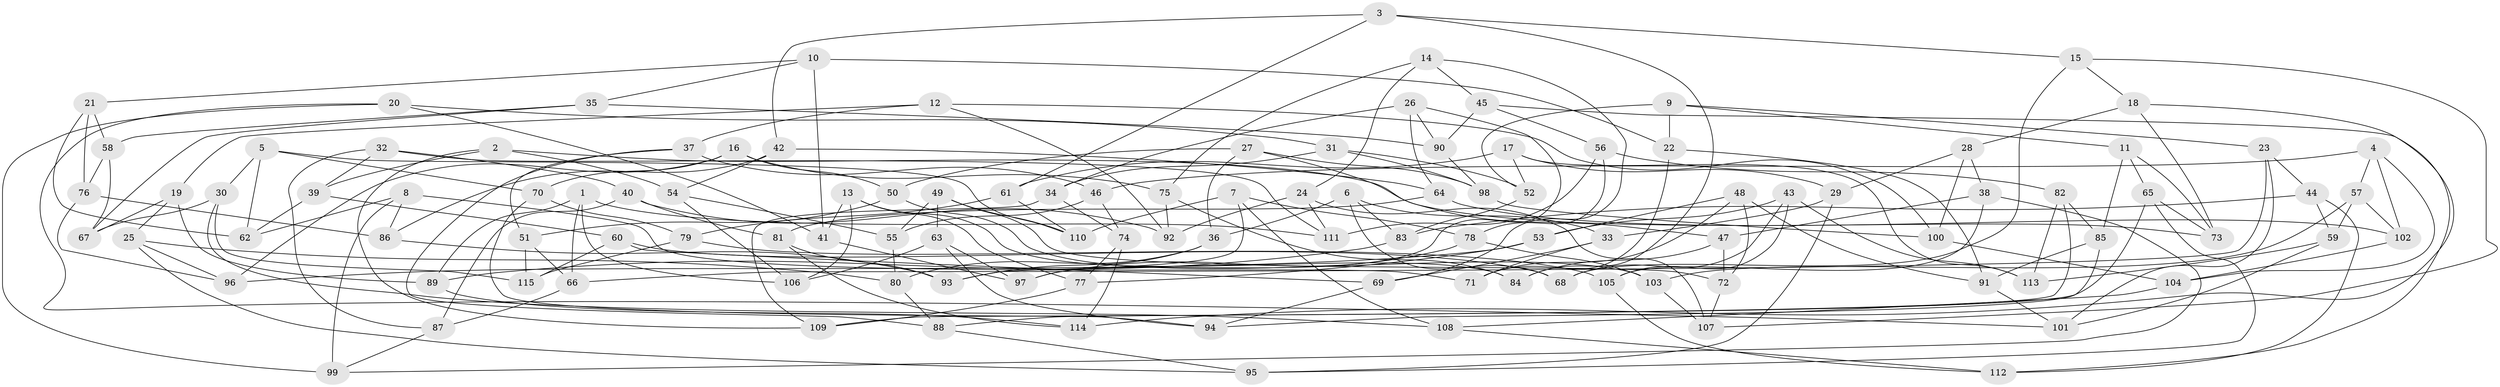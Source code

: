 // Generated by graph-tools (version 1.1) at 2025/03/03/09/25 03:03:06]
// undirected, 115 vertices, 230 edges
graph export_dot {
graph [start="1"]
  node [color=gray90,style=filled];
  1;
  2;
  3;
  4;
  5;
  6;
  7;
  8;
  9;
  10;
  11;
  12;
  13;
  14;
  15;
  16;
  17;
  18;
  19;
  20;
  21;
  22;
  23;
  24;
  25;
  26;
  27;
  28;
  29;
  30;
  31;
  32;
  33;
  34;
  35;
  36;
  37;
  38;
  39;
  40;
  41;
  42;
  43;
  44;
  45;
  46;
  47;
  48;
  49;
  50;
  51;
  52;
  53;
  54;
  55;
  56;
  57;
  58;
  59;
  60;
  61;
  62;
  63;
  64;
  65;
  66;
  67;
  68;
  69;
  70;
  71;
  72;
  73;
  74;
  75;
  76;
  77;
  78;
  79;
  80;
  81;
  82;
  83;
  84;
  85;
  86;
  87;
  88;
  89;
  90;
  91;
  92;
  93;
  94;
  95;
  96;
  97;
  98;
  99;
  100;
  101;
  102;
  103;
  104;
  105;
  106;
  107;
  108;
  109;
  110;
  111;
  112;
  113;
  114;
  115;
  1 -- 66;
  1 -- 89;
  1 -- 106;
  1 -- 111;
  2 -- 39;
  2 -- 73;
  2 -- 54;
  2 -- 109;
  3 -- 42;
  3 -- 61;
  3 -- 84;
  3 -- 15;
  4 -- 46;
  4 -- 57;
  4 -- 104;
  4 -- 102;
  5 -- 70;
  5 -- 110;
  5 -- 30;
  5 -- 62;
  6 -- 83;
  6 -- 33;
  6 -- 68;
  6 -- 36;
  7 -- 108;
  7 -- 78;
  7 -- 93;
  7 -- 110;
  8 -- 99;
  8 -- 62;
  8 -- 86;
  8 -- 71;
  9 -- 23;
  9 -- 11;
  9 -- 22;
  9 -- 52;
  10 -- 35;
  10 -- 21;
  10 -- 41;
  10 -- 22;
  11 -- 85;
  11 -- 65;
  11 -- 73;
  12 -- 100;
  12 -- 19;
  12 -- 37;
  12 -- 92;
  13 -- 106;
  13 -- 77;
  13 -- 41;
  13 -- 84;
  14 -- 69;
  14 -- 45;
  14 -- 75;
  14 -- 24;
  15 -- 68;
  15 -- 18;
  15 -- 107;
  16 -- 70;
  16 -- 96;
  16 -- 50;
  16 -- 75;
  17 -- 29;
  17 -- 52;
  17 -- 61;
  17 -- 113;
  18 -- 28;
  18 -- 73;
  18 -- 114;
  19 -- 67;
  19 -- 89;
  19 -- 25;
  20 -- 99;
  20 -- 31;
  20 -- 41;
  20 -- 101;
  21 -- 62;
  21 -- 76;
  21 -- 58;
  22 -- 71;
  22 -- 91;
  23 -- 101;
  23 -- 66;
  23 -- 44;
  24 -- 92;
  24 -- 107;
  24 -- 111;
  25 -- 80;
  25 -- 95;
  25 -- 96;
  26 -- 34;
  26 -- 90;
  26 -- 64;
  26 -- 97;
  27 -- 50;
  27 -- 47;
  27 -- 36;
  27 -- 98;
  28 -- 100;
  28 -- 29;
  28 -- 38;
  29 -- 33;
  29 -- 95;
  30 -- 115;
  30 -- 108;
  30 -- 67;
  31 -- 52;
  31 -- 34;
  31 -- 98;
  32 -- 111;
  32 -- 39;
  32 -- 87;
  32 -- 40;
  33 -- 71;
  33 -- 69;
  34 -- 74;
  34 -- 109;
  35 -- 67;
  35 -- 58;
  35 -- 90;
  36 -- 80;
  36 -- 93;
  37 -- 51;
  37 -- 88;
  37 -- 46;
  38 -- 105;
  38 -- 99;
  38 -- 47;
  39 -- 62;
  39 -- 60;
  40 -- 87;
  40 -- 81;
  40 -- 92;
  41 -- 97;
  42 -- 64;
  42 -- 86;
  42 -- 54;
  43 -- 113;
  43 -- 68;
  43 -- 105;
  43 -- 53;
  44 -- 83;
  44 -- 59;
  44 -- 112;
  45 -- 56;
  45 -- 112;
  45 -- 90;
  46 -- 55;
  46 -- 74;
  47 -- 84;
  47 -- 72;
  48 -- 91;
  48 -- 72;
  48 -- 53;
  48 -- 71;
  49 -- 72;
  49 -- 63;
  49 -- 110;
  49 -- 55;
  50 -- 51;
  50 -- 103;
  51 -- 66;
  51 -- 115;
  52 -- 83;
  53 -- 77;
  53 -- 96;
  54 -- 55;
  54 -- 106;
  55 -- 80;
  56 -- 111;
  56 -- 82;
  56 -- 78;
  57 -- 103;
  57 -- 102;
  57 -- 59;
  58 -- 67;
  58 -- 76;
  59 -- 113;
  59 -- 101;
  60 -- 69;
  60 -- 68;
  60 -- 115;
  61 -- 110;
  61 -- 79;
  63 -- 106;
  63 -- 97;
  63 -- 94;
  64 -- 102;
  64 -- 81;
  65 -- 88;
  65 -- 95;
  65 -- 73;
  66 -- 87;
  69 -- 94;
  70 -- 79;
  70 -- 94;
  72 -- 107;
  74 -- 114;
  74 -- 77;
  75 -- 92;
  75 -- 84;
  76 -- 96;
  76 -- 86;
  77 -- 109;
  78 -- 103;
  78 -- 97;
  79 -- 115;
  79 -- 105;
  80 -- 88;
  81 -- 93;
  81 -- 114;
  82 -- 109;
  82 -- 113;
  82 -- 85;
  83 -- 89;
  85 -- 91;
  85 -- 94;
  86 -- 93;
  87 -- 99;
  88 -- 95;
  89 -- 114;
  90 -- 98;
  91 -- 101;
  98 -- 100;
  100 -- 104;
  102 -- 104;
  103 -- 107;
  104 -- 108;
  105 -- 112;
  108 -- 112;
}
